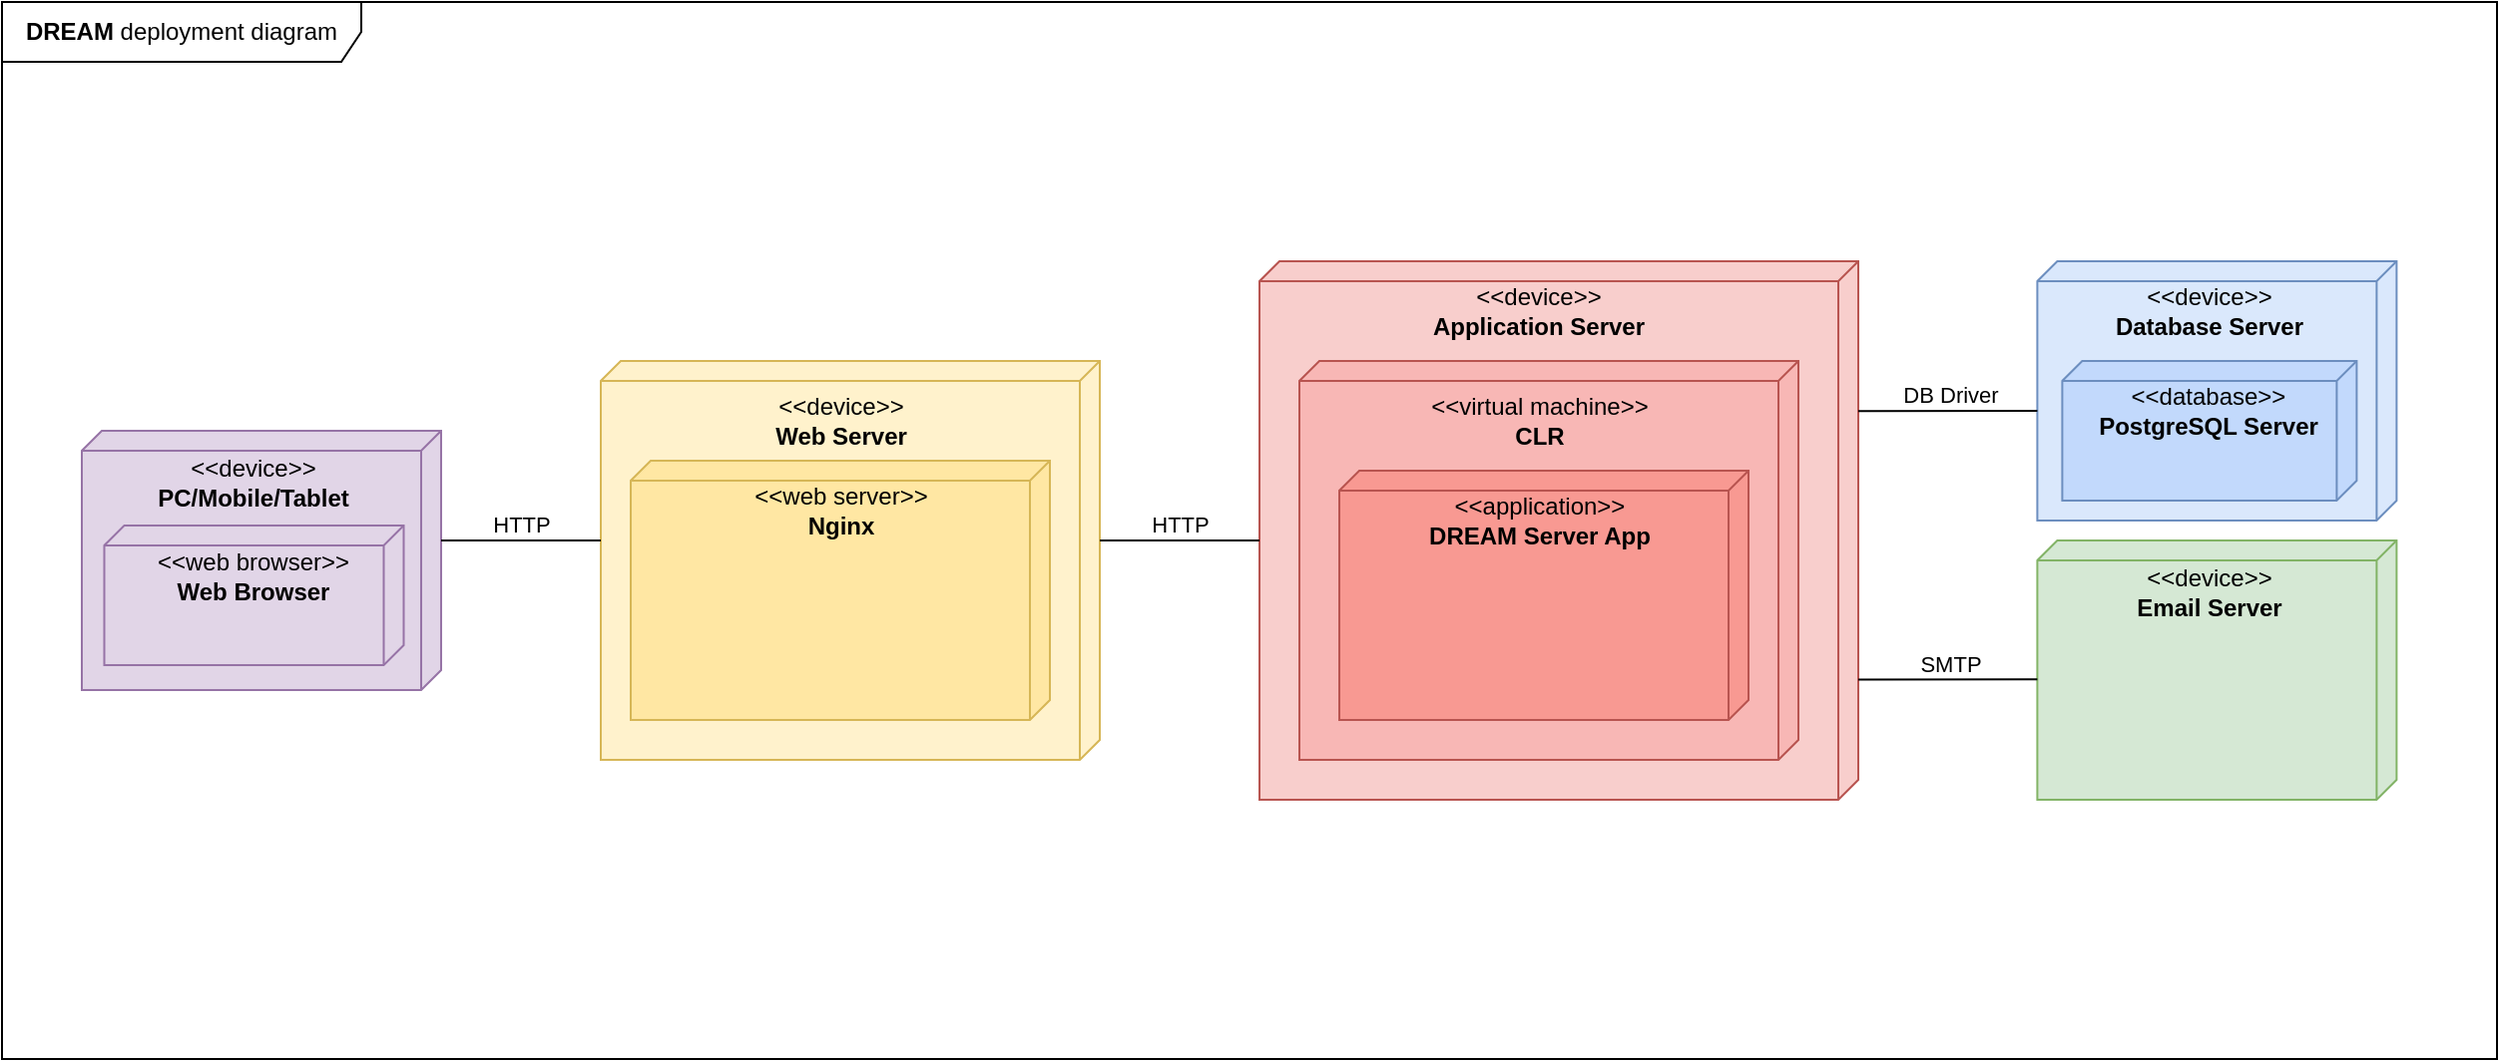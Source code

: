 <mxfile version="15.8.8" type="device"><diagram id="CdzgwIZwTwGvmd196NND" name="Page-1"><mxGraphModel dx="1673" dy="879" grid="1" gridSize="10" guides="1" tooltips="1" connect="1" arrows="1" fold="1" page="1" pageScale="1" pageWidth="850" pageHeight="1100" math="0" shadow="0"><root><mxCell id="0"/><mxCell id="1" parent="0"/><mxCell id="Oh4KyhfIQl6avhCiXBU_-2" value="&lt;b&gt;DREAM &lt;/b&gt;deployment diagram" style="shape=umlFrame;whiteSpace=wrap;html=1;width=180;height=30;" vertex="1" parent="1"><mxGeometry x="20" y="20" width="1250" height="530" as="geometry"/></mxCell><mxCell id="Oh4KyhfIQl6avhCiXBU_-29" value="" style="verticalAlign=top;align=left;spacingTop=8;spacingLeft=2;spacingRight=12;shape=cube;size=10;direction=south;fontStyle=4;html=1;fillColor=#dae8fc;strokeColor=#6c8ebf;" vertex="1" parent="1"><mxGeometry x="1039.7" y="150" width="180" height="130" as="geometry"/></mxCell><mxCell id="Oh4KyhfIQl6avhCiXBU_-30" value="&amp;lt;&amp;lt;device&amp;gt;&amp;gt;&lt;br&gt;&lt;b&gt;Database Server&lt;/b&gt;" style="text;html=1;strokeColor=none;fillColor=none;align=center;verticalAlign=middle;whiteSpace=wrap;rounded=0;fontFamily=Helvetica;" vertex="1" parent="1"><mxGeometry x="1070.95" y="160" width="110" height="30" as="geometry"/></mxCell><mxCell id="Oh4KyhfIQl6avhCiXBU_-31" value="" style="verticalAlign=top;align=left;spacingTop=8;spacingLeft=2;spacingRight=12;shape=cube;size=10;direction=south;fontStyle=4;html=1;fillColor=#C2D9FC;strokeColor=#6c8ebf;" vertex="1" parent="1"><mxGeometry x="1052.2" y="200" width="147.5" height="70" as="geometry"/></mxCell><mxCell id="Oh4KyhfIQl6avhCiXBU_-32" value="&amp;lt;&amp;lt;database&amp;gt;&amp;gt;&lt;br&gt;&lt;b&gt;PostgreSQL Server&lt;/b&gt;" style="text;html=1;strokeColor=none;fillColor=none;align=center;verticalAlign=middle;whiteSpace=wrap;rounded=0;fontFamily=Helvetica;" vertex="1" parent="1"><mxGeometry x="1065.48" y="210" width="120.95" height="30" as="geometry"/></mxCell><mxCell id="Oh4KyhfIQl6avhCiXBU_-42" value="" style="verticalAlign=top;align=left;spacingTop=8;spacingLeft=2;spacingRight=12;shape=cube;size=10;direction=south;fontStyle=4;html=1;fontFamily=Helvetica;fillColor=#f8cecc;strokeColor=#b85450;" vertex="1" parent="1"><mxGeometry x="650" y="150" width="300" height="270" as="geometry"/></mxCell><mxCell id="Oh4KyhfIQl6avhCiXBU_-43" value="&amp;lt;&amp;lt;device&amp;gt;&amp;gt;&lt;br&gt;&lt;b&gt;Application Server&lt;/b&gt;" style="text;html=1;strokeColor=none;fillColor=none;align=center;verticalAlign=middle;whiteSpace=wrap;rounded=0;fontFamily=Helvetica;" vertex="1" parent="1"><mxGeometry x="735" y="160" width="110" height="30" as="geometry"/></mxCell><mxCell id="Oh4KyhfIQl6avhCiXBU_-44" value="" style="verticalAlign=top;align=left;spacingTop=8;spacingLeft=2;spacingRight=12;shape=cube;size=10;direction=south;fontStyle=4;html=1;fontFamily=Helvetica;fillColor=#F8B7B5;strokeColor=#b85450;" vertex="1" parent="1"><mxGeometry x="670" y="200" width="250" height="200" as="geometry"/></mxCell><mxCell id="Oh4KyhfIQl6avhCiXBU_-45" value="&amp;lt;&amp;lt;virtual machine&amp;gt;&amp;gt;&lt;br&gt;&lt;b&gt;CLR&lt;/b&gt;" style="text;html=1;strokeColor=none;fillColor=none;align=center;verticalAlign=middle;whiteSpace=wrap;rounded=0;fontFamily=Helvetica;" vertex="1" parent="1"><mxGeometry x="707.5" y="215" width="165" height="30" as="geometry"/></mxCell><mxCell id="Oh4KyhfIQl6avhCiXBU_-46" value="" style="verticalAlign=top;align=left;spacingTop=8;spacingLeft=2;spacingRight=12;shape=cube;size=10;direction=south;fontStyle=4;html=1;fontFamily=Helvetica;fillColor=#F89992;strokeColor=#b85450;" vertex="1" parent="1"><mxGeometry x="690" y="255" width="205" height="125" as="geometry"/></mxCell><mxCell id="Oh4KyhfIQl6avhCiXBU_-47" value="&amp;lt;&amp;lt;application&amp;gt;&amp;gt;&lt;br&gt;&lt;b&gt;DREAM Server App&lt;/b&gt;" style="text;html=1;strokeColor=none;fillColor=none;align=center;verticalAlign=middle;whiteSpace=wrap;rounded=0;fontFamily=Helvetica;" vertex="1" parent="1"><mxGeometry x="707.5" y="265" width="165" height="30" as="geometry"/></mxCell><mxCell id="Oh4KyhfIQl6avhCiXBU_-52" value="" style="endArrow=none;html=1;rounded=0;fontFamily=Helvetica;exitX=0.445;exitY=-0.001;exitDx=0;exitDy=0;exitPerimeter=0;entryX=0;entryY=0;entryDx=75;entryDy=180;entryPerimeter=0;" edge="1" parent="1" target="Oh4KyhfIQl6avhCiXBU_-29"><mxGeometry width="50" height="50" relative="1" as="geometry"><mxPoint x="950" y="225.15" as="sourcePoint"/><mxPoint x="1079.7" y="345" as="targetPoint"/></mxGeometry></mxCell><mxCell id="Oh4KyhfIQl6avhCiXBU_-53" value="DB Driver" style="edgeLabel;html=1;align=center;verticalAlign=middle;resizable=0;points=[];fontFamily=Helvetica;" vertex="1" connectable="0" parent="Oh4KyhfIQl6avhCiXBU_-52"><mxGeometry x="0.228" y="-2" relative="1" as="geometry"><mxPoint x="-9" y="-10" as="offset"/></mxGeometry></mxCell><mxCell id="Oh4KyhfIQl6avhCiXBU_-54" value="" style="verticalAlign=top;align=left;spacingTop=8;spacingLeft=2;spacingRight=12;shape=cube;size=10;direction=south;fontStyle=4;html=1;fillColor=#d5e8d4;strokeColor=#82b366;" vertex="1" parent="1"><mxGeometry x="1039.7" y="290" width="180" height="130" as="geometry"/></mxCell><mxCell id="Oh4KyhfIQl6avhCiXBU_-55" value="&amp;lt;&amp;lt;device&amp;gt;&amp;gt;&lt;br&gt;&lt;b&gt;Email Server&lt;/b&gt;" style="text;html=1;strokeColor=none;fillColor=none;align=center;verticalAlign=middle;whiteSpace=wrap;rounded=0;fontFamily=Helvetica;" vertex="1" parent="1"><mxGeometry x="1070.95" y="300.5" width="110" height="30" as="geometry"/></mxCell><mxCell id="Oh4KyhfIQl6avhCiXBU_-56" value="" style="endArrow=none;html=1;rounded=0;fontFamily=Helvetica;exitX=0.445;exitY=-0.001;exitDx=0;exitDy=0;exitPerimeter=0;entryX=0;entryY=0;entryDx=75;entryDy=180;entryPerimeter=0;" edge="1" parent="1"><mxGeometry width="50" height="50" relative="1" as="geometry"><mxPoint x="950" y="359.81" as="sourcePoint"/><mxPoint x="1039.7" y="359.66" as="targetPoint"/></mxGeometry></mxCell><mxCell id="Oh4KyhfIQl6avhCiXBU_-57" value="SMTP" style="edgeLabel;html=1;align=center;verticalAlign=middle;resizable=0;points=[];fontFamily=Helvetica;" vertex="1" connectable="0" parent="Oh4KyhfIQl6avhCiXBU_-56"><mxGeometry x="0.228" y="-2" relative="1" as="geometry"><mxPoint x="-9" y="-10" as="offset"/></mxGeometry></mxCell><mxCell id="Oh4KyhfIQl6avhCiXBU_-58" value="" style="verticalAlign=top;align=left;spacingTop=8;spacingLeft=2;spacingRight=12;shape=cube;size=10;direction=south;fontStyle=4;html=1;fontFamily=Helvetica;fillColor=#fff2cc;strokeColor=#d6b656;" vertex="1" parent="1"><mxGeometry x="320" y="200" width="250" height="200" as="geometry"/></mxCell><mxCell id="Oh4KyhfIQl6avhCiXBU_-59" value="&amp;lt;&amp;lt;device&amp;gt;&amp;gt;&lt;br&gt;&lt;b&gt;Web Server&lt;/b&gt;" style="text;html=1;strokeColor=none;fillColor=none;align=center;verticalAlign=middle;whiteSpace=wrap;rounded=0;fontFamily=Helvetica;" vertex="1" parent="1"><mxGeometry x="357.5" y="215" width="165" height="30" as="geometry"/></mxCell><mxCell id="Oh4KyhfIQl6avhCiXBU_-60" value="" style="verticalAlign=top;align=left;spacingTop=8;spacingLeft=2;spacingRight=12;shape=cube;size=10;direction=south;fontStyle=4;html=1;fontFamily=Helvetica;fillColor=#FFE7A3;strokeColor=#d6b656;" vertex="1" parent="1"><mxGeometry x="335" y="250" width="210" height="130" as="geometry"/></mxCell><mxCell id="Oh4KyhfIQl6avhCiXBU_-61" value="&amp;lt;&amp;lt;web server&amp;gt;&amp;gt;&lt;br&gt;&lt;b&gt;Nginx&lt;/b&gt;" style="text;html=1;strokeColor=none;fillColor=none;align=center;verticalAlign=middle;whiteSpace=wrap;rounded=0;fontFamily=Helvetica;" vertex="1" parent="1"><mxGeometry x="357.5" y="260" width="165" height="30" as="geometry"/></mxCell><mxCell id="Oh4KyhfIQl6avhCiXBU_-62" value="" style="endArrow=none;html=1;rounded=0;fontFamily=Helvetica;entryX=0;entryY=0;entryDx=75;entryDy=180;entryPerimeter=0;" edge="1" parent="1"><mxGeometry width="50" height="50" relative="1" as="geometry"><mxPoint x="570" y="290" as="sourcePoint"/><mxPoint x="650.0" y="290.0" as="targetPoint"/></mxGeometry></mxCell><mxCell id="Oh4KyhfIQl6avhCiXBU_-63" value="HTTP" style="edgeLabel;html=1;align=center;verticalAlign=middle;resizable=0;points=[];fontFamily=Helvetica;" vertex="1" connectable="0" parent="Oh4KyhfIQl6avhCiXBU_-62"><mxGeometry x="0.228" y="-2" relative="1" as="geometry"><mxPoint x="-9" y="-10" as="offset"/></mxGeometry></mxCell><mxCell id="Oh4KyhfIQl6avhCiXBU_-64" value="" style="verticalAlign=top;align=left;spacingTop=8;spacingLeft=2;spacingRight=12;shape=cube;size=10;direction=south;fontStyle=4;html=1;fillColor=#e1d5e7;strokeColor=#9673a6;" vertex="1" parent="1"><mxGeometry x="60" y="235" width="180" height="130" as="geometry"/></mxCell><mxCell id="Oh4KyhfIQl6avhCiXBU_-65" value="&amp;lt;&amp;lt;device&amp;gt;&amp;gt;&lt;br&gt;&lt;b&gt;PC/Mobile/Tablet&lt;/b&gt;" style="text;html=1;strokeColor=none;fillColor=none;align=center;verticalAlign=middle;whiteSpace=wrap;rounded=0;fontFamily=Helvetica;" vertex="1" parent="1"><mxGeometry x="91.25" y="245.5" width="110" height="30" as="geometry"/></mxCell><mxCell id="Oh4KyhfIQl6avhCiXBU_-66" value="" style="verticalAlign=top;align=left;spacingTop=8;spacingLeft=2;spacingRight=12;shape=cube;size=10;direction=south;fontStyle=4;html=1;fillColor=#e1d5e7;strokeColor=#9673a6;" vertex="1" parent="1"><mxGeometry x="71.25" y="282.5" width="150" height="70" as="geometry"/></mxCell><mxCell id="Oh4KyhfIQl6avhCiXBU_-67" value="&amp;lt;&amp;lt;web browser&amp;gt;&amp;gt;&lt;br&gt;&lt;b&gt;Web Browser&lt;/b&gt;" style="text;html=1;strokeColor=none;fillColor=none;align=center;verticalAlign=middle;whiteSpace=wrap;rounded=0;fontFamily=Helvetica;" vertex="1" parent="1"><mxGeometry x="91.25" y="293" width="110" height="30" as="geometry"/></mxCell><mxCell id="Oh4KyhfIQl6avhCiXBU_-68" value="" style="endArrow=none;html=1;rounded=0;fontFamily=Helvetica;entryX=0;entryY=0;entryDx=75;entryDy=180;entryPerimeter=0;" edge="1" parent="1"><mxGeometry width="50" height="50" relative="1" as="geometry"><mxPoint x="240" y="290" as="sourcePoint"/><mxPoint x="320.0" y="290.0" as="targetPoint"/></mxGeometry></mxCell><mxCell id="Oh4KyhfIQl6avhCiXBU_-69" value="HTTP" style="edgeLabel;html=1;align=center;verticalAlign=middle;resizable=0;points=[];fontFamily=Helvetica;" vertex="1" connectable="0" parent="Oh4KyhfIQl6avhCiXBU_-68"><mxGeometry x="0.228" y="-2" relative="1" as="geometry"><mxPoint x="-9" y="-10" as="offset"/></mxGeometry></mxCell></root></mxGraphModel></diagram></mxfile>